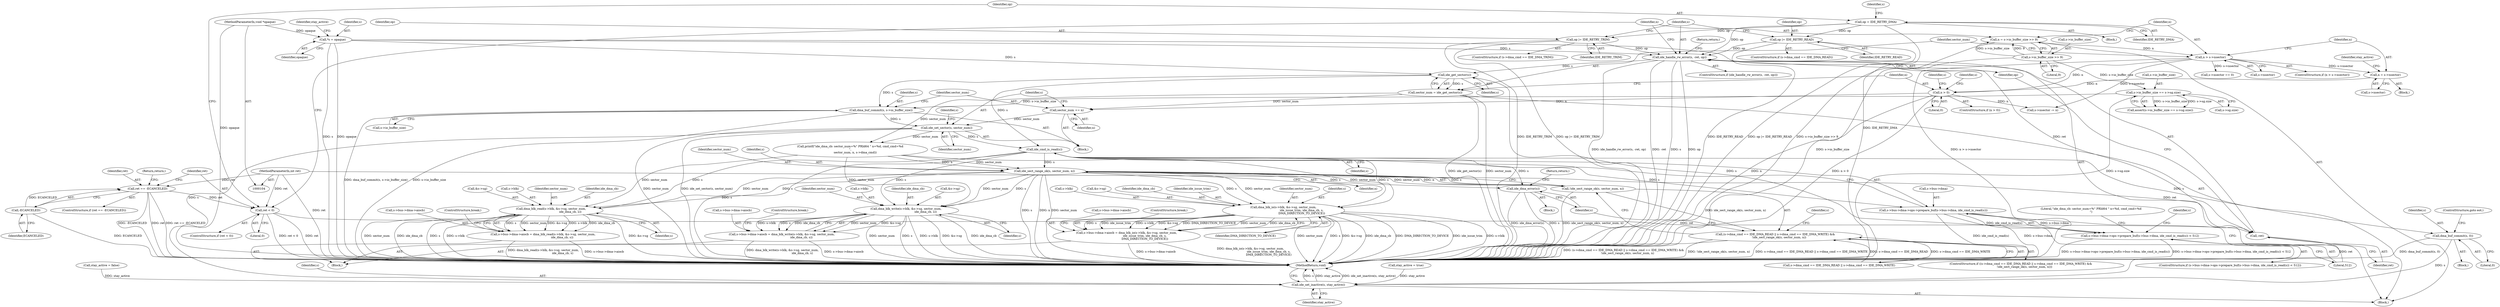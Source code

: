 digraph "0_qemu_3251bdcf1c67427d964517053c3d185b46e618e8_0@API" {
"1000262" [label="(Call,ide_cmd_is_read(s))"];
"1000185" [label="(Call,ide_get_sector(s))"];
"1000154" [label="(Call,ide_handle_rw_error(s, -ret, op))"];
"1000109" [label="(Call,*s = opaque)"];
"1000105" [label="(MethodParameterIn,void *opaque)"];
"1000156" [label="(Call,-ret)"];
"1000126" [label="(Call,ret < 0)"];
"1000119" [label="(Call,ret == -ECANCELED)"];
"1000106" [label="(MethodParameterIn,int ret)"];
"1000121" [label="(Call,-ECANCELED)"];
"1000150" [label="(Call,op |= IDE_RETRY_TRIM)"];
"1000131" [label="(Call,op = IDE_RETRY_DMA)"];
"1000140" [label="(Call,op |= IDE_RETRY_READ)"];
"1000210" [label="(Call,ide_set_sector(s, sector_num))"];
"1000202" [label="(Call,dma_buf_commit(s, s->io_buffer_size))"];
"1000193" [label="(Call,s->io_buffer_size == s->sg.size)"];
"1000163" [label="(Call,s->io_buffer_size >> 9)"];
"1000207" [label="(Call,sector_num += n)"];
"1000188" [label="(Call,n > 0)"];
"1000175" [label="(Call,n = s->nsector)"];
"1000169" [label="(Call,n > s->nsector)"];
"1000161" [label="(Call,n = s->io_buffer_size >> 9)"];
"1000183" [label="(Call,sector_num = ide_get_sector(s))"];
"1000256" [label="(Call,s->bus->dma->ops->prepare_buf(s->bus->dma, ide_cmd_is_read(s)))"];
"1000255" [label="(Call,s->bus->dma->ops->prepare_buf(s->bus->dma, ide_cmd_is_read(s)) < 512)"];
"1000273" [label="(Call,dma_buf_commit(s, 0))"];
"1000400" [label="(Call,ide_set_inactive(s, stay_active))"];
"1000298" [label="(Call,ide_sect_range_ok(s, sector_num, n))"];
"1000297" [label="(Call,!ide_sect_range_ok(s, sector_num, n))"];
"1000285" [label="(Call,(s->dma_cmd == IDE_DMA_READ || s->dma_cmd == IDE_DMA_WRITE) &&\n        !ide_sect_range_ok(s, sector_num, n))"];
"1000303" [label="(Call,ide_dma_error(s))"];
"1000320" [label="(Call,dma_blk_read(s->blk, &s->sg, sector_num,\n                                          ide_dma_cb, s))"];
"1000312" [label="(Call,s->bus->dma->aiocb = dma_blk_read(s->blk, &s->sg, sector_num,\n                                          ide_dma_cb, s))"];
"1000341" [label="(Call,dma_blk_write(s->blk, &s->sg, sector_num,\n                                           ide_dma_cb, s))"];
"1000333" [label="(Call,s->bus->dma->aiocb = dma_blk_write(s->blk, &s->sg, sector_num,\n                                           ide_dma_cb, s))"];
"1000362" [label="(Call,dma_blk_io(s->blk, &s->sg, sector_num,\n                                        ide_issue_trim, ide_dma_cb, s,\n                                        DMA_DIRECTION_TO_DEVICE))"];
"1000354" [label="(Call,s->bus->dma->aiocb = dma_blk_io(s->blk, &s->sg, sector_num,\n                                        ide_issue_trim, ide_dma_cb, s,\n                                        DMA_DIRECTION_TO_DEVICE))"];
"1000120" [label="(Identifier,ret)"];
"1000351" [label="(Identifier,s)"];
"1000171" [label="(Call,s->nsector)"];
"1000141" [label="(Identifier,op)"];
"1000160" [label="(Return,return;)"];
"1000162" [label="(Identifier,n)"];
"1000193" [label="(Call,s->io_buffer_size == s->sg.size)"];
"1000202" [label="(Call,dma_buf_commit(s, s->io_buffer_size))"];
"1000156" [label="(Call,-ret)"];
"1000129" [label="(Block,)"];
"1000277" [label="(Call,printf(\"ide_dma_cb: sector_num=%\" PRId64 \" n=%d, cmd_cmd=%d\n\",\n           sector_num, n, s->dma_cmd))"];
"1000401" [label="(Identifier,s)"];
"1000184" [label="(Identifier,sector_num)"];
"1000330" [label="(Identifier,s)"];
"1000400" [label="(Call,ide_set_inactive(s, stay_active))"];
"1000324" [label="(Call,&s->sg)"];
"1000152" [label="(Identifier,IDE_RETRY_TRIM)"];
"1000254" [label="(ControlStructure,if (s->bus->dma->ops->prepare_buf(s->bus->dma, ide_cmd_is_read(s)) < 512))"];
"1000302" [label="(Block,)"];
"1000355" [label="(Call,s->bus->dma->aiocb)"];
"1000300" [label="(Identifier,sector_num)"];
"1000210" [label="(Call,ide_set_sector(s, sector_num))"];
"1000157" [label="(Identifier,ret)"];
"1000212" [label="(Identifier,sector_num)"];
"1000194" [label="(Call,s->io_buffer_size)"];
"1000262" [label="(Call,ide_cmd_is_read(s))"];
"1000255" [label="(Call,s->bus->dma->ops->prepare_buf(s->bus->dma, ide_cmd_is_read(s)) < 512)"];
"1000186" [label="(Identifier,s)"];
"1000297" [label="(Call,!ide_sect_range_ok(s, sector_num, n))"];
"1000188" [label="(Call,n > 0)"];
"1000221" [label="(Identifier,s)"];
"1000187" [label="(ControlStructure,if (n > 0))"];
"1000341" [label="(Call,dma_blk_write(s->blk, &s->sg, sector_num,\n                                           ide_dma_cb, s))"];
"1000106" [label="(MethodParameterIn,int ret)"];
"1000183" [label="(Call,sector_num = ide_get_sector(s))"];
"1000301" [label="(Identifier,n)"];
"1000328" [label="(Identifier,sector_num)"];
"1000352" [label="(ControlStructure,break;)"];
"1000354" [label="(Call,s->bus->dma->aiocb = dma_blk_io(s->blk, &s->sg, sector_num,\n                                        ide_issue_trim, ide_dma_cb, s,\n                                        DMA_DIRECTION_TO_DEVICE))"];
"1000321" [label="(Call,s->blk)"];
"1000154" [label="(Call,ide_handle_rw_error(s, -ret, op))"];
"1000140" [label="(Call,op |= IDE_RETRY_READ)"];
"1000215" [label="(Identifier,s)"];
"1000203" [label="(Identifier,s)"];
"1000320" [label="(Call,dma_blk_read(s->blk, &s->sg, sector_num,\n                                          ide_dma_cb, s))"];
"1000181" [label="(Identifier,stay_active)"];
"1000168" [label="(ControlStructure,if (n > s->nsector))"];
"1000274" [label="(Identifier,s)"];
"1000174" [label="(Block,)"];
"1000204" [label="(Call,s->io_buffer_size)"];
"1000137" [label="(Identifier,s)"];
"1000124" [label="(Return,return;)"];
"1000372" [label="(Identifier,ide_dma_cb)"];
"1000176" [label="(Identifier,n)"];
"1000362" [label="(Call,dma_blk_io(s->blk, &s->sg, sector_num,\n                                        ide_issue_trim, ide_dma_cb, s,\n                                        DMA_DIRECTION_TO_DEVICE))"];
"1000273" [label="(Call,dma_buf_commit(s, 0))"];
"1000375" [label="(ControlStructure,break;)"];
"1000268" [label="(Identifier,s)"];
"1000213" [label="(Call,s->nsector -= n)"];
"1000349" [label="(Identifier,sector_num)"];
"1000122" [label="(Identifier,ECANCELED)"];
"1000127" [label="(Identifier,ret)"];
"1000175" [label="(Call,n = s->nsector)"];
"1000342" [label="(Call,s->blk)"];
"1000304" [label="(Identifier,s)"];
"1000275" [label="(Literal,0)"];
"1000170" [label="(Identifier,n)"];
"1000161" [label="(Call,n = s->io_buffer_size >> 9)"];
"1000402" [label="(Identifier,stay_active)"];
"1000284" [label="(ControlStructure,if ((s->dma_cmd == IDE_DMA_READ || s->dma_cmd == IDE_DMA_WRITE) &&\n        !ide_sect_range_ok(s, sector_num, n)))"];
"1000371" [label="(Identifier,ide_issue_trim)"];
"1000115" [label="(Call,stay_active = false)"];
"1000286" [label="(Call,s->dma_cmd == IDE_DMA_READ || s->dma_cmd == IDE_DMA_WRITE)"];
"1000331" [label="(ControlStructure,break;)"];
"1000128" [label="(Literal,0)"];
"1000299" [label="(Identifier,s)"];
"1000134" [label="(ControlStructure,if (s->dma_cmd == IDE_DMA_READ))"];
"1000169" [label="(Call,n > s->nsector)"];
"1000334" [label="(Call,s->bus->dma->aiocb)"];
"1000144" [label="(ControlStructure,if (s->dma_cmd == IDE_DMA_TRIM))"];
"1000150" [label="(Call,op |= IDE_RETRY_TRIM)"];
"1000109" [label="(Call,*s = opaque)"];
"1000265" [label="(Block,)"];
"1000305" [label="(Return,return;)"];
"1000151" [label="(Identifier,op)"];
"1000126" [label="(Call,ret < 0)"];
"1000153" [label="(ControlStructure,if (ide_handle_rw_error(s, -ret, op)))"];
"1000303" [label="(Call,ide_dma_error(s))"];
"1000219" [label="(Call,s->nsector == 0)"];
"1000164" [label="(Call,s->io_buffer_size)"];
"1000370" [label="(Identifier,sector_num)"];
"1000373" [label="(Identifier,s)"];
"1000192" [label="(Call,assert(s->io_buffer_size == s->sg.size))"];
"1000177" [label="(Call,s->nsector)"];
"1000195" [label="(Identifier,s)"];
"1000105" [label="(MethodParameterIn,void *opaque)"];
"1000257" [label="(Call,s->bus->dma)"];
"1000131" [label="(Call,op = IDE_RETRY_DMA)"];
"1000132" [label="(Identifier,op)"];
"1000363" [label="(Call,s->blk)"];
"1000278" [label="(Literal,\"ide_dma_cb: sector_num=%\" PRId64 \" n=%d, cmd_cmd=%d\n\")"];
"1000298" [label="(Call,ide_sect_range_ok(s, sector_num, n))"];
"1000256" [label="(Call,s->bus->dma->ops->prepare_buf(s->bus->dma, ide_cmd_is_read(s)))"];
"1000111" [label="(Identifier,opaque)"];
"1000209" [label="(Identifier,n)"];
"1000142" [label="(Identifier,IDE_RETRY_READ)"];
"1000285" [label="(Call,(s->dma_cmd == IDE_DMA_READ || s->dma_cmd == IDE_DMA_WRITE) &&\n        !ide_sect_range_ok(s, sector_num, n))"];
"1000207" [label="(Call,sector_num += n)"];
"1000185" [label="(Call,ide_get_sector(s))"];
"1000312" [label="(Call,s->bus->dma->aiocb = dma_blk_read(s->blk, &s->sg, sector_num,\n                                          ide_dma_cb, s))"];
"1000403" [label="(MethodReturn,void)"];
"1000308" [label="(Identifier,s)"];
"1000121" [label="(Call,-ECANCELED)"];
"1000211" [label="(Identifier,s)"];
"1000167" [label="(Literal,9)"];
"1000208" [label="(Identifier,sector_num)"];
"1000329" [label="(Identifier,ide_dma_cb)"];
"1000197" [label="(Call,s->sg.size)"];
"1000180" [label="(Call,stay_active = true)"];
"1000189" [label="(Identifier,n)"];
"1000276" [label="(ControlStructure,goto eot;)"];
"1000118" [label="(ControlStructure,if (ret == -ECANCELED))"];
"1000119" [label="(Call,ret == -ECANCELED)"];
"1000374" [label="(Identifier,DMA_DIRECTION_TO_DEVICE)"];
"1000125" [label="(ControlStructure,if (ret < 0))"];
"1000107" [label="(Block,)"];
"1000163" [label="(Call,s->io_buffer_size >> 9)"];
"1000264" [label="(Literal,512)"];
"1000190" [label="(Literal,0)"];
"1000313" [label="(Call,s->bus->dma->aiocb)"];
"1000310" [label="(Block,)"];
"1000191" [label="(Block,)"];
"1000350" [label="(Identifier,ide_dma_cb)"];
"1000345" [label="(Call,&s->sg)"];
"1000155" [label="(Identifier,s)"];
"1000263" [label="(Identifier,s)"];
"1000158" [label="(Identifier,op)"];
"1000116" [label="(Identifier,stay_active)"];
"1000133" [label="(Identifier,IDE_RETRY_DMA)"];
"1000333" [label="(Call,s->bus->dma->aiocb = dma_blk_write(s->blk, &s->sg, sector_num,\n                                           ide_dma_cb, s))"];
"1000366" [label="(Call,&s->sg)"];
"1000110" [label="(Identifier,s)"];
"1000262" -> "1000256"  [label="AST: "];
"1000262" -> "1000263"  [label="CFG: "];
"1000263" -> "1000262"  [label="AST: "];
"1000256" -> "1000262"  [label="CFG: "];
"1000262" -> "1000403"  [label="DDG: s"];
"1000262" -> "1000256"  [label="DDG: s"];
"1000185" -> "1000262"  [label="DDG: s"];
"1000210" -> "1000262"  [label="DDG: s"];
"1000262" -> "1000273"  [label="DDG: s"];
"1000262" -> "1000298"  [label="DDG: s"];
"1000262" -> "1000303"  [label="DDG: s"];
"1000262" -> "1000320"  [label="DDG: s"];
"1000262" -> "1000341"  [label="DDG: s"];
"1000262" -> "1000362"  [label="DDG: s"];
"1000185" -> "1000183"  [label="AST: "];
"1000185" -> "1000186"  [label="CFG: "];
"1000186" -> "1000185"  [label="AST: "];
"1000183" -> "1000185"  [label="CFG: "];
"1000185" -> "1000183"  [label="DDG: s"];
"1000154" -> "1000185"  [label="DDG: s"];
"1000109" -> "1000185"  [label="DDG: s"];
"1000185" -> "1000202"  [label="DDG: s"];
"1000185" -> "1000400"  [label="DDG: s"];
"1000154" -> "1000153"  [label="AST: "];
"1000154" -> "1000158"  [label="CFG: "];
"1000155" -> "1000154"  [label="AST: "];
"1000156" -> "1000154"  [label="AST: "];
"1000158" -> "1000154"  [label="AST: "];
"1000160" -> "1000154"  [label="CFG: "];
"1000162" -> "1000154"  [label="CFG: "];
"1000154" -> "1000403"  [label="DDG: s"];
"1000154" -> "1000403"  [label="DDG: op"];
"1000154" -> "1000403"  [label="DDG: ide_handle_rw_error(s, -ret, op)"];
"1000154" -> "1000403"  [label="DDG: -ret"];
"1000109" -> "1000154"  [label="DDG: s"];
"1000156" -> "1000154"  [label="DDG: ret"];
"1000150" -> "1000154"  [label="DDG: op"];
"1000131" -> "1000154"  [label="DDG: op"];
"1000140" -> "1000154"  [label="DDG: op"];
"1000109" -> "1000107"  [label="AST: "];
"1000109" -> "1000111"  [label="CFG: "];
"1000110" -> "1000109"  [label="AST: "];
"1000111" -> "1000109"  [label="AST: "];
"1000116" -> "1000109"  [label="CFG: "];
"1000109" -> "1000403"  [label="DDG: s"];
"1000109" -> "1000403"  [label="DDG: opaque"];
"1000105" -> "1000109"  [label="DDG: opaque"];
"1000105" -> "1000104"  [label="AST: "];
"1000105" -> "1000403"  [label="DDG: opaque"];
"1000156" -> "1000157"  [label="CFG: "];
"1000157" -> "1000156"  [label="AST: "];
"1000158" -> "1000156"  [label="CFG: "];
"1000156" -> "1000403"  [label="DDG: ret"];
"1000126" -> "1000156"  [label="DDG: ret"];
"1000106" -> "1000156"  [label="DDG: ret"];
"1000126" -> "1000125"  [label="AST: "];
"1000126" -> "1000128"  [label="CFG: "];
"1000127" -> "1000126"  [label="AST: "];
"1000128" -> "1000126"  [label="AST: "];
"1000132" -> "1000126"  [label="CFG: "];
"1000162" -> "1000126"  [label="CFG: "];
"1000126" -> "1000403"  [label="DDG: ret < 0"];
"1000126" -> "1000403"  [label="DDG: ret"];
"1000119" -> "1000126"  [label="DDG: ret"];
"1000106" -> "1000126"  [label="DDG: ret"];
"1000119" -> "1000118"  [label="AST: "];
"1000119" -> "1000121"  [label="CFG: "];
"1000120" -> "1000119"  [label="AST: "];
"1000121" -> "1000119"  [label="AST: "];
"1000124" -> "1000119"  [label="CFG: "];
"1000127" -> "1000119"  [label="CFG: "];
"1000119" -> "1000403"  [label="DDG: -ECANCELED"];
"1000119" -> "1000403"  [label="DDG: ret"];
"1000119" -> "1000403"  [label="DDG: ret == -ECANCELED"];
"1000106" -> "1000119"  [label="DDG: ret"];
"1000121" -> "1000119"  [label="DDG: ECANCELED"];
"1000106" -> "1000104"  [label="AST: "];
"1000106" -> "1000403"  [label="DDG: ret"];
"1000121" -> "1000122"  [label="CFG: "];
"1000122" -> "1000121"  [label="AST: "];
"1000121" -> "1000403"  [label="DDG: ECANCELED"];
"1000150" -> "1000144"  [label="AST: "];
"1000150" -> "1000152"  [label="CFG: "];
"1000151" -> "1000150"  [label="AST: "];
"1000152" -> "1000150"  [label="AST: "];
"1000155" -> "1000150"  [label="CFG: "];
"1000150" -> "1000403"  [label="DDG: IDE_RETRY_TRIM"];
"1000150" -> "1000403"  [label="DDG: op |= IDE_RETRY_TRIM"];
"1000131" -> "1000150"  [label="DDG: op"];
"1000131" -> "1000129"  [label="AST: "];
"1000131" -> "1000133"  [label="CFG: "];
"1000132" -> "1000131"  [label="AST: "];
"1000133" -> "1000131"  [label="AST: "];
"1000137" -> "1000131"  [label="CFG: "];
"1000131" -> "1000403"  [label="DDG: IDE_RETRY_DMA"];
"1000131" -> "1000140"  [label="DDG: op"];
"1000140" -> "1000134"  [label="AST: "];
"1000140" -> "1000142"  [label="CFG: "];
"1000141" -> "1000140"  [label="AST: "];
"1000142" -> "1000140"  [label="AST: "];
"1000155" -> "1000140"  [label="CFG: "];
"1000140" -> "1000403"  [label="DDG: IDE_RETRY_READ"];
"1000140" -> "1000403"  [label="DDG: op |= IDE_RETRY_READ"];
"1000210" -> "1000191"  [label="AST: "];
"1000210" -> "1000212"  [label="CFG: "];
"1000211" -> "1000210"  [label="AST: "];
"1000212" -> "1000210"  [label="AST: "];
"1000215" -> "1000210"  [label="CFG: "];
"1000210" -> "1000403"  [label="DDG: ide_set_sector(s, sector_num)"];
"1000210" -> "1000403"  [label="DDG: sector_num"];
"1000202" -> "1000210"  [label="DDG: s"];
"1000207" -> "1000210"  [label="DDG: sector_num"];
"1000210" -> "1000277"  [label="DDG: sector_num"];
"1000210" -> "1000400"  [label="DDG: s"];
"1000202" -> "1000191"  [label="AST: "];
"1000202" -> "1000204"  [label="CFG: "];
"1000203" -> "1000202"  [label="AST: "];
"1000204" -> "1000202"  [label="AST: "];
"1000208" -> "1000202"  [label="CFG: "];
"1000202" -> "1000403"  [label="DDG: s->io_buffer_size"];
"1000202" -> "1000403"  [label="DDG: dma_buf_commit(s, s->io_buffer_size)"];
"1000193" -> "1000202"  [label="DDG: s->io_buffer_size"];
"1000193" -> "1000192"  [label="AST: "];
"1000193" -> "1000197"  [label="CFG: "];
"1000194" -> "1000193"  [label="AST: "];
"1000197" -> "1000193"  [label="AST: "];
"1000192" -> "1000193"  [label="CFG: "];
"1000193" -> "1000403"  [label="DDG: s->sg.size"];
"1000193" -> "1000192"  [label="DDG: s->io_buffer_size"];
"1000193" -> "1000192"  [label="DDG: s->sg.size"];
"1000163" -> "1000193"  [label="DDG: s->io_buffer_size"];
"1000163" -> "1000161"  [label="AST: "];
"1000163" -> "1000167"  [label="CFG: "];
"1000164" -> "1000163"  [label="AST: "];
"1000167" -> "1000163"  [label="AST: "];
"1000161" -> "1000163"  [label="CFG: "];
"1000163" -> "1000403"  [label="DDG: s->io_buffer_size"];
"1000163" -> "1000161"  [label="DDG: s->io_buffer_size"];
"1000163" -> "1000161"  [label="DDG: 9"];
"1000207" -> "1000191"  [label="AST: "];
"1000207" -> "1000209"  [label="CFG: "];
"1000208" -> "1000207"  [label="AST: "];
"1000209" -> "1000207"  [label="AST: "];
"1000211" -> "1000207"  [label="CFG: "];
"1000188" -> "1000207"  [label="DDG: n"];
"1000183" -> "1000207"  [label="DDG: sector_num"];
"1000188" -> "1000187"  [label="AST: "];
"1000188" -> "1000190"  [label="CFG: "];
"1000189" -> "1000188"  [label="AST: "];
"1000190" -> "1000188"  [label="AST: "];
"1000195" -> "1000188"  [label="CFG: "];
"1000221" -> "1000188"  [label="CFG: "];
"1000188" -> "1000403"  [label="DDG: n > 0"];
"1000188" -> "1000403"  [label="DDG: n"];
"1000175" -> "1000188"  [label="DDG: n"];
"1000169" -> "1000188"  [label="DDG: n"];
"1000188" -> "1000213"  [label="DDG: n"];
"1000175" -> "1000174"  [label="AST: "];
"1000175" -> "1000177"  [label="CFG: "];
"1000176" -> "1000175"  [label="AST: "];
"1000177" -> "1000175"  [label="AST: "];
"1000181" -> "1000175"  [label="CFG: "];
"1000169" -> "1000175"  [label="DDG: s->nsector"];
"1000169" -> "1000168"  [label="AST: "];
"1000169" -> "1000171"  [label="CFG: "];
"1000170" -> "1000169"  [label="AST: "];
"1000171" -> "1000169"  [label="AST: "];
"1000176" -> "1000169"  [label="CFG: "];
"1000184" -> "1000169"  [label="CFG: "];
"1000169" -> "1000403"  [label="DDG: n > s->nsector"];
"1000161" -> "1000169"  [label="DDG: n"];
"1000169" -> "1000213"  [label="DDG: s->nsector"];
"1000169" -> "1000219"  [label="DDG: s->nsector"];
"1000161" -> "1000107"  [label="AST: "];
"1000162" -> "1000161"  [label="AST: "];
"1000170" -> "1000161"  [label="CFG: "];
"1000161" -> "1000403"  [label="DDG: s->io_buffer_size >> 9"];
"1000183" -> "1000107"  [label="AST: "];
"1000184" -> "1000183"  [label="AST: "];
"1000189" -> "1000183"  [label="CFG: "];
"1000183" -> "1000403"  [label="DDG: ide_get_sector(s)"];
"1000183" -> "1000403"  [label="DDG: sector_num"];
"1000183" -> "1000277"  [label="DDG: sector_num"];
"1000256" -> "1000255"  [label="AST: "];
"1000257" -> "1000256"  [label="AST: "];
"1000264" -> "1000256"  [label="CFG: "];
"1000256" -> "1000403"  [label="DDG: ide_cmd_is_read(s)"];
"1000256" -> "1000403"  [label="DDG: s->bus->dma"];
"1000256" -> "1000255"  [label="DDG: s->bus->dma"];
"1000256" -> "1000255"  [label="DDG: ide_cmd_is_read(s)"];
"1000255" -> "1000254"  [label="AST: "];
"1000255" -> "1000264"  [label="CFG: "];
"1000264" -> "1000255"  [label="AST: "];
"1000268" -> "1000255"  [label="CFG: "];
"1000278" -> "1000255"  [label="CFG: "];
"1000255" -> "1000403"  [label="DDG: s->bus->dma->ops->prepare_buf(s->bus->dma, ide_cmd_is_read(s)) < 512"];
"1000255" -> "1000403"  [label="DDG: s->bus->dma->ops->prepare_buf(s->bus->dma, ide_cmd_is_read(s))"];
"1000273" -> "1000265"  [label="AST: "];
"1000273" -> "1000275"  [label="CFG: "];
"1000274" -> "1000273"  [label="AST: "];
"1000275" -> "1000273"  [label="AST: "];
"1000276" -> "1000273"  [label="CFG: "];
"1000273" -> "1000403"  [label="DDG: dma_buf_commit(s, 0)"];
"1000273" -> "1000400"  [label="DDG: s"];
"1000400" -> "1000107"  [label="AST: "];
"1000400" -> "1000402"  [label="CFG: "];
"1000401" -> "1000400"  [label="AST: "];
"1000402" -> "1000400"  [label="AST: "];
"1000403" -> "1000400"  [label="CFG: "];
"1000400" -> "1000403"  [label="DDG: s"];
"1000400" -> "1000403"  [label="DDG: stay_active"];
"1000400" -> "1000403"  [label="DDG: ide_set_inactive(s, stay_active)"];
"1000180" -> "1000400"  [label="DDG: stay_active"];
"1000115" -> "1000400"  [label="DDG: stay_active"];
"1000298" -> "1000297"  [label="AST: "];
"1000298" -> "1000301"  [label="CFG: "];
"1000299" -> "1000298"  [label="AST: "];
"1000300" -> "1000298"  [label="AST: "];
"1000301" -> "1000298"  [label="AST: "];
"1000297" -> "1000298"  [label="CFG: "];
"1000298" -> "1000403"  [label="DDG: s"];
"1000298" -> "1000403"  [label="DDG: n"];
"1000298" -> "1000403"  [label="DDG: sector_num"];
"1000298" -> "1000297"  [label="DDG: s"];
"1000298" -> "1000297"  [label="DDG: sector_num"];
"1000298" -> "1000297"  [label="DDG: n"];
"1000277" -> "1000298"  [label="DDG: sector_num"];
"1000277" -> "1000298"  [label="DDG: n"];
"1000298" -> "1000303"  [label="DDG: s"];
"1000298" -> "1000320"  [label="DDG: sector_num"];
"1000298" -> "1000320"  [label="DDG: s"];
"1000298" -> "1000341"  [label="DDG: sector_num"];
"1000298" -> "1000341"  [label="DDG: s"];
"1000298" -> "1000362"  [label="DDG: sector_num"];
"1000298" -> "1000362"  [label="DDG: s"];
"1000297" -> "1000285"  [label="AST: "];
"1000285" -> "1000297"  [label="CFG: "];
"1000297" -> "1000403"  [label="DDG: ide_sect_range_ok(s, sector_num, n)"];
"1000297" -> "1000285"  [label="DDG: ide_sect_range_ok(s, sector_num, n)"];
"1000285" -> "1000284"  [label="AST: "];
"1000285" -> "1000286"  [label="CFG: "];
"1000286" -> "1000285"  [label="AST: "];
"1000304" -> "1000285"  [label="CFG: "];
"1000308" -> "1000285"  [label="CFG: "];
"1000285" -> "1000403"  [label="DDG: s->dma_cmd == IDE_DMA_READ || s->dma_cmd == IDE_DMA_WRITE"];
"1000285" -> "1000403"  [label="DDG: (s->dma_cmd == IDE_DMA_READ || s->dma_cmd == IDE_DMA_WRITE) &&\n        !ide_sect_range_ok(s, sector_num, n)"];
"1000285" -> "1000403"  [label="DDG: !ide_sect_range_ok(s, sector_num, n)"];
"1000286" -> "1000285"  [label="DDG: s->dma_cmd == IDE_DMA_READ"];
"1000286" -> "1000285"  [label="DDG: s->dma_cmd == IDE_DMA_WRITE"];
"1000303" -> "1000302"  [label="AST: "];
"1000303" -> "1000304"  [label="CFG: "];
"1000304" -> "1000303"  [label="AST: "];
"1000305" -> "1000303"  [label="CFG: "];
"1000303" -> "1000403"  [label="DDG: s"];
"1000303" -> "1000403"  [label="DDG: ide_dma_error(s)"];
"1000320" -> "1000312"  [label="AST: "];
"1000320" -> "1000330"  [label="CFG: "];
"1000321" -> "1000320"  [label="AST: "];
"1000324" -> "1000320"  [label="AST: "];
"1000328" -> "1000320"  [label="AST: "];
"1000329" -> "1000320"  [label="AST: "];
"1000330" -> "1000320"  [label="AST: "];
"1000312" -> "1000320"  [label="CFG: "];
"1000320" -> "1000403"  [label="DDG: sector_num"];
"1000320" -> "1000403"  [label="DDG: ide_dma_cb"];
"1000320" -> "1000403"  [label="DDG: s"];
"1000320" -> "1000403"  [label="DDG: &s->sg"];
"1000320" -> "1000403"  [label="DDG: s->blk"];
"1000320" -> "1000312"  [label="DDG: s"];
"1000320" -> "1000312"  [label="DDG: sector_num"];
"1000320" -> "1000312"  [label="DDG: &s->sg"];
"1000320" -> "1000312"  [label="DDG: s->blk"];
"1000320" -> "1000312"  [label="DDG: ide_dma_cb"];
"1000277" -> "1000320"  [label="DDG: sector_num"];
"1000312" -> "1000310"  [label="AST: "];
"1000313" -> "1000312"  [label="AST: "];
"1000331" -> "1000312"  [label="CFG: "];
"1000312" -> "1000403"  [label="DDG: s->bus->dma->aiocb"];
"1000312" -> "1000403"  [label="DDG: dma_blk_read(s->blk, &s->sg, sector_num,\n                                          ide_dma_cb, s)"];
"1000341" -> "1000333"  [label="AST: "];
"1000341" -> "1000351"  [label="CFG: "];
"1000342" -> "1000341"  [label="AST: "];
"1000345" -> "1000341"  [label="AST: "];
"1000349" -> "1000341"  [label="AST: "];
"1000350" -> "1000341"  [label="AST: "];
"1000351" -> "1000341"  [label="AST: "];
"1000333" -> "1000341"  [label="CFG: "];
"1000341" -> "1000403"  [label="DDG: sector_num"];
"1000341" -> "1000403"  [label="DDG: s"];
"1000341" -> "1000403"  [label="DDG: s->blk"];
"1000341" -> "1000403"  [label="DDG: ide_dma_cb"];
"1000341" -> "1000403"  [label="DDG: &s->sg"];
"1000341" -> "1000333"  [label="DDG: sector_num"];
"1000341" -> "1000333"  [label="DDG: &s->sg"];
"1000341" -> "1000333"  [label="DDG: s->blk"];
"1000341" -> "1000333"  [label="DDG: s"];
"1000341" -> "1000333"  [label="DDG: ide_dma_cb"];
"1000277" -> "1000341"  [label="DDG: sector_num"];
"1000333" -> "1000310"  [label="AST: "];
"1000334" -> "1000333"  [label="AST: "];
"1000352" -> "1000333"  [label="CFG: "];
"1000333" -> "1000403"  [label="DDG: s->bus->dma->aiocb"];
"1000333" -> "1000403"  [label="DDG: dma_blk_write(s->blk, &s->sg, sector_num,\n                                           ide_dma_cb, s)"];
"1000362" -> "1000354"  [label="AST: "];
"1000362" -> "1000374"  [label="CFG: "];
"1000363" -> "1000362"  [label="AST: "];
"1000366" -> "1000362"  [label="AST: "];
"1000370" -> "1000362"  [label="AST: "];
"1000371" -> "1000362"  [label="AST: "];
"1000372" -> "1000362"  [label="AST: "];
"1000373" -> "1000362"  [label="AST: "];
"1000374" -> "1000362"  [label="AST: "];
"1000354" -> "1000362"  [label="CFG: "];
"1000362" -> "1000403"  [label="DDG: sector_num"];
"1000362" -> "1000403"  [label="DDG: s"];
"1000362" -> "1000403"  [label="DDG: &s->sg"];
"1000362" -> "1000403"  [label="DDG: ide_dma_cb"];
"1000362" -> "1000403"  [label="DDG: DMA_DIRECTION_TO_DEVICE"];
"1000362" -> "1000403"  [label="DDG: ide_issue_trim"];
"1000362" -> "1000403"  [label="DDG: s->blk"];
"1000362" -> "1000354"  [label="DDG: s"];
"1000362" -> "1000354"  [label="DDG: ide_issue_trim"];
"1000362" -> "1000354"  [label="DDG: s->blk"];
"1000362" -> "1000354"  [label="DDG: &s->sg"];
"1000362" -> "1000354"  [label="DDG: DMA_DIRECTION_TO_DEVICE"];
"1000362" -> "1000354"  [label="DDG: sector_num"];
"1000362" -> "1000354"  [label="DDG: ide_dma_cb"];
"1000277" -> "1000362"  [label="DDG: sector_num"];
"1000354" -> "1000310"  [label="AST: "];
"1000355" -> "1000354"  [label="AST: "];
"1000375" -> "1000354"  [label="CFG: "];
"1000354" -> "1000403"  [label="DDG: dma_blk_io(s->blk, &s->sg, sector_num,\n                                        ide_issue_trim, ide_dma_cb, s,\n                                        DMA_DIRECTION_TO_DEVICE)"];
"1000354" -> "1000403"  [label="DDG: s->bus->dma->aiocb"];
}
